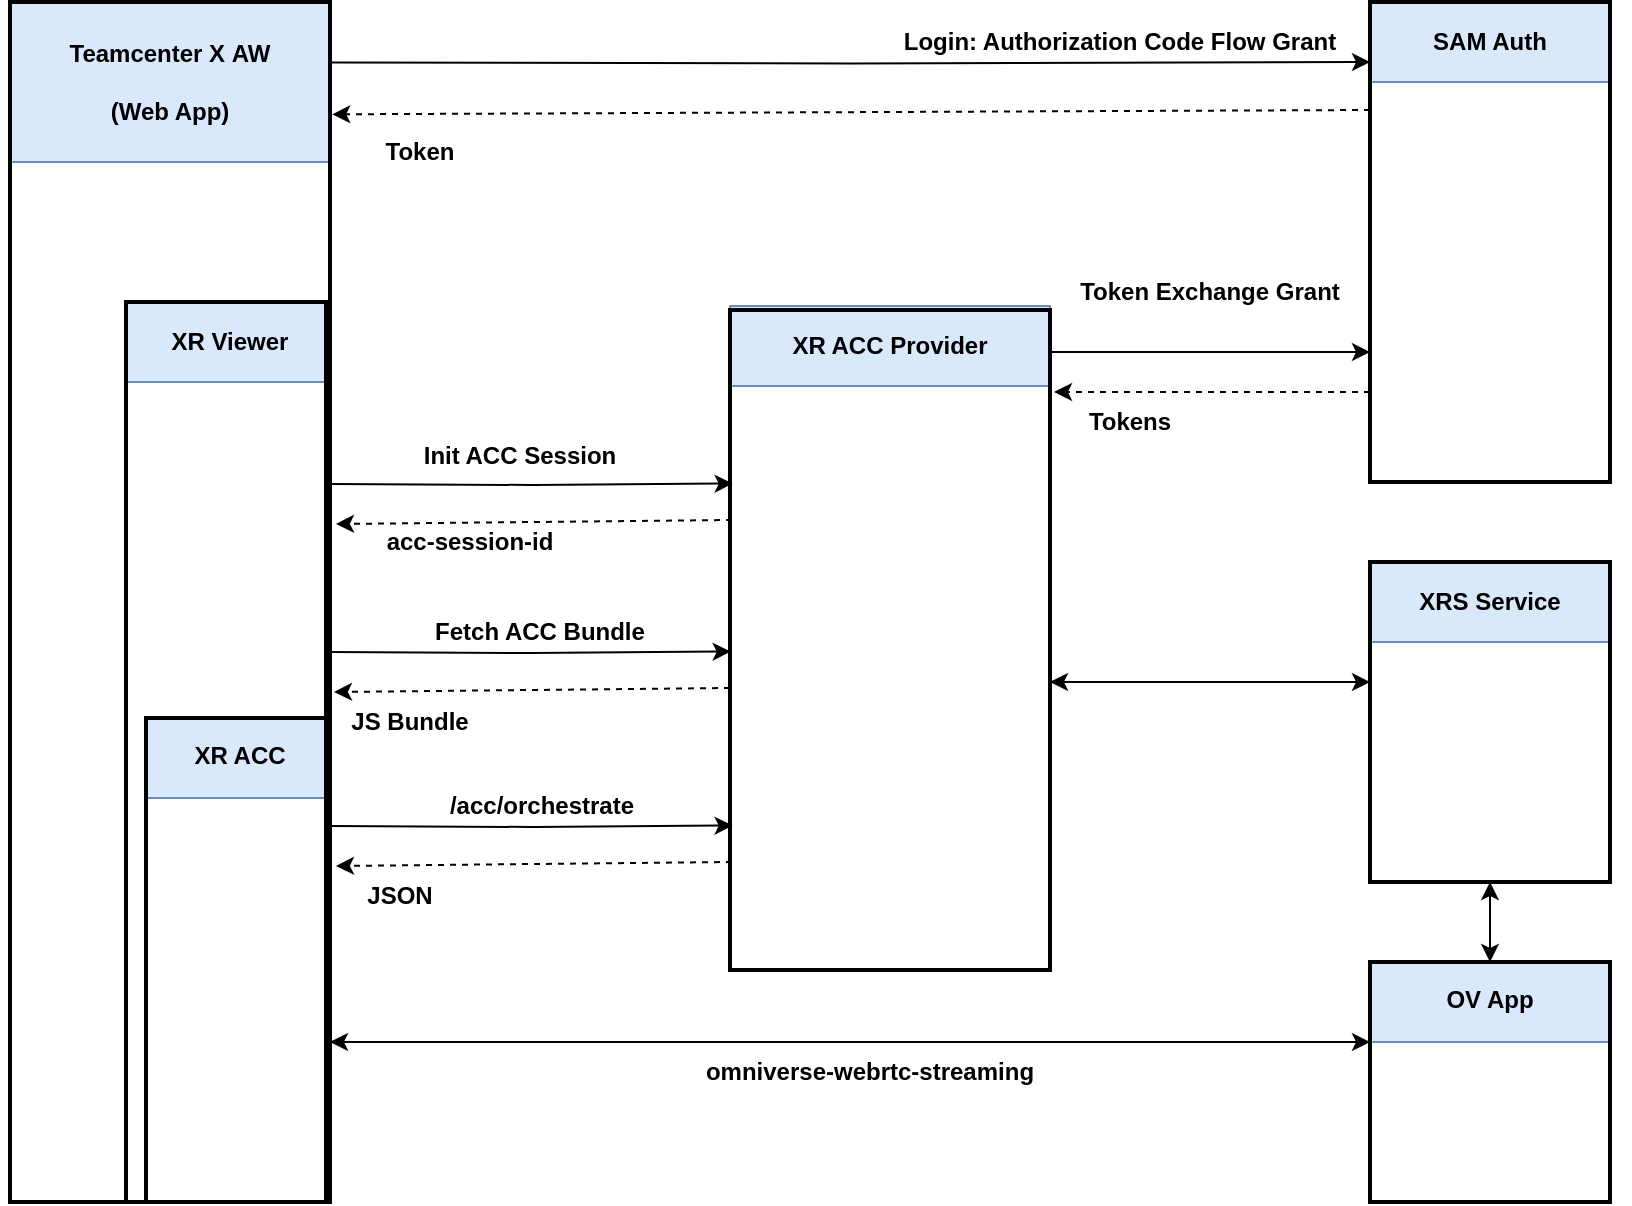 <mxfile version="24.8.3" pages="2">
  <diagram name="Page-1" id="KEtBftdumcoz59UXeyc4">
    <mxGraphModel dx="1247" dy="724" grid="1" gridSize="10" guides="1" tooltips="1" connect="1" arrows="1" fold="1" page="1" pageScale="1" pageWidth="850" pageHeight="1100" math="0" shadow="0">
      <root>
        <mxCell id="0" />
        <mxCell id="1" parent="0" />
        <mxCell id="ivdqDtTuWTQu9ybZsBom-7" value="" style="rounded=0;whiteSpace=wrap;html=1;strokeColor=#6c8ebf;fillColor=#dae8fc;" vertex="1" parent="1">
          <mxGeometry x="200" y="280" width="160" height="80" as="geometry" />
        </mxCell>
        <mxCell id="ivdqDtTuWTQu9ybZsBom-44" value="" style="rounded=0;whiteSpace=wrap;html=1;strokeColor=#6c8ebf;fillColor=#dae8fc;movable=1;resizable=1;rotatable=1;deletable=1;editable=1;locked=0;connectable=1;" vertex="1" parent="1">
          <mxGeometry x="258" y="430" width="100" height="40" as="geometry" />
        </mxCell>
        <mxCell id="ivdqDtTuWTQu9ybZsBom-45" value="" style="rounded=0;whiteSpace=wrap;html=1;fillColor=none;strokeWidth=2;movable=1;resizable=1;rotatable=1;deletable=1;editable=1;locked=0;connectable=1;" vertex="1" parent="1">
          <mxGeometry x="258" y="430" width="100" height="450" as="geometry" />
        </mxCell>
        <mxCell id="ivdqDtTuWTQu9ybZsBom-2" value="" style="rounded=0;whiteSpace=wrap;html=1;fillColor=none;strokeWidth=2;" vertex="1" parent="1">
          <mxGeometry x="200" y="280" width="160" height="600" as="geometry" />
        </mxCell>
        <mxCell id="ivdqDtTuWTQu9ybZsBom-72" value="" style="rounded=0;whiteSpace=wrap;html=1;strokeColor=#6c8ebf;fillColor=#dae8fc;" vertex="1" parent="1">
          <mxGeometry x="268" y="638" width="90" height="40" as="geometry" />
        </mxCell>
        <mxCell id="ivdqDtTuWTQu9ybZsBom-17" value="" style="rounded=0;whiteSpace=wrap;html=1;strokeColor=#6c8ebf;fillColor=#dae8fc;" vertex="1" parent="1">
          <mxGeometry x="880" y="560" width="120" height="40" as="geometry" />
        </mxCell>
        <mxCell id="ivdqDtTuWTQu9ybZsBom-15" value="" style="rounded=0;whiteSpace=wrap;html=1;strokeColor=#6c8ebf;fillColor=#dae8fc;" vertex="1" parent="1">
          <mxGeometry x="560" y="432" width="160" height="40" as="geometry" />
        </mxCell>
        <mxCell id="ivdqDtTuWTQu9ybZsBom-5" value="" style="rounded=0;whiteSpace=wrap;html=1;fillColor=none;strokeWidth=2;" vertex="1" parent="1">
          <mxGeometry x="880" y="560" width="120" height="160" as="geometry" />
        </mxCell>
        <mxCell id="ivdqDtTuWTQu9ybZsBom-13" value="" style="group" vertex="1" connectable="0" parent="1">
          <mxGeometry x="880" y="280" width="120" height="240" as="geometry" />
        </mxCell>
        <mxCell id="ivdqDtTuWTQu9ybZsBom-16" value="" style="rounded=0;whiteSpace=wrap;html=1;strokeColor=#6c8ebf;fillColor=#dae8fc;" vertex="1" parent="ivdqDtTuWTQu9ybZsBom-13">
          <mxGeometry width="120" height="40" as="geometry" />
        </mxCell>
        <mxCell id="ivdqDtTuWTQu9ybZsBom-4" value="" style="rounded=0;whiteSpace=wrap;html=1;fillColor=none;strokeWidth=2;" vertex="1" parent="ivdqDtTuWTQu9ybZsBom-13">
          <mxGeometry width="120" height="240" as="geometry" />
        </mxCell>
        <mxCell id="ivdqDtTuWTQu9ybZsBom-14" value="&lt;b&gt;SAM Auth&lt;/b&gt;" style="text;html=1;align=center;verticalAlign=middle;whiteSpace=wrap;rounded=0;" vertex="1" parent="ivdqDtTuWTQu9ybZsBom-13">
          <mxGeometry x="30" y="5" width="60" height="30" as="geometry" />
        </mxCell>
        <mxCell id="ivdqDtTuWTQu9ybZsBom-48" style="edgeStyle=orthogonalEdgeStyle;rounded=0;orthogonalLoop=1;jettySize=auto;html=1;exitX=1;exitY=0.75;exitDx=0;exitDy=0;" edge="1" parent="ivdqDtTuWTQu9ybZsBom-13">
          <mxGeometry relative="1" as="geometry">
            <mxPoint x="-160" y="175" as="sourcePoint" />
            <mxPoint y="175" as="targetPoint" />
          </mxGeometry>
        </mxCell>
        <mxCell id="ivdqDtTuWTQu9ybZsBom-49" value="" style="endArrow=classic;html=1;rounded=0;entryX=1.013;entryY=0.084;entryDx=0;entryDy=0;entryPerimeter=0;dashed=1;" edge="1" parent="ivdqDtTuWTQu9ybZsBom-13">
          <mxGeometry width="50" height="50" relative="1" as="geometry">
            <mxPoint y="195" as="sourcePoint" />
            <mxPoint x="-158" y="195" as="targetPoint" />
          </mxGeometry>
        </mxCell>
        <mxCell id="ivdqDtTuWTQu9ybZsBom-51" value="&lt;b&gt;Tokens&lt;/b&gt;" style="text;html=1;align=center;verticalAlign=middle;whiteSpace=wrap;rounded=0;" vertex="1" parent="ivdqDtTuWTQu9ybZsBom-13">
          <mxGeometry x="-170" y="195" width="100" height="30" as="geometry" />
        </mxCell>
        <mxCell id="ivdqDtTuWTQu9ybZsBom-19" value="" style="endArrow=classic;html=1;rounded=0;exitX=0.008;exitY=0.201;exitDx=0;exitDy=0;exitPerimeter=0;entryX=1.013;entryY=0.084;entryDx=0;entryDy=0;entryPerimeter=0;dashed=1;" edge="1" parent="1">
          <mxGeometry width="50" height="50" relative="1" as="geometry">
            <mxPoint x="880" y="334" as="sourcePoint" />
            <mxPoint x="361.12" y="336.16" as="targetPoint" />
          </mxGeometry>
        </mxCell>
        <mxCell id="ivdqDtTuWTQu9ybZsBom-21" value="&lt;b&gt;Login: Authorization Code Flow Grant&lt;/b&gt;" style="text;html=1;align=center;verticalAlign=middle;whiteSpace=wrap;rounded=0;" vertex="1" parent="1">
          <mxGeometry x="620" y="285" width="270" height="30" as="geometry" />
        </mxCell>
        <mxCell id="ivdqDtTuWTQu9ybZsBom-22" value="&lt;b&gt;Token&lt;/b&gt;" style="text;html=1;align=center;verticalAlign=middle;whiteSpace=wrap;rounded=0;" vertex="1" parent="1">
          <mxGeometry x="375" y="340" width="60" height="30" as="geometry" />
        </mxCell>
        <mxCell id="ivdqDtTuWTQu9ybZsBom-23" value="&lt;b&gt;XR ACC Provider&lt;/b&gt;" style="text;html=1;align=center;verticalAlign=middle;whiteSpace=wrap;rounded=0;" vertex="1" parent="1">
          <mxGeometry x="570" y="437" width="140" height="30" as="geometry" />
        </mxCell>
        <mxCell id="ivdqDtTuWTQu9ybZsBom-26" value="&lt;b&gt;Init ACC Session&lt;/b&gt;" style="text;html=1;align=center;verticalAlign=middle;whiteSpace=wrap;rounded=0;" vertex="1" parent="1">
          <mxGeometry x="350" y="492" width="210" height="30" as="geometry" />
        </mxCell>
        <mxCell id="ivdqDtTuWTQu9ybZsBom-27" value="&lt;b&gt;acc-session-id&lt;/b&gt;" style="text;html=1;align=center;verticalAlign=middle;whiteSpace=wrap;rounded=0;" vertex="1" parent="1">
          <mxGeometry x="375" y="535" width="110" height="30" as="geometry" />
        </mxCell>
        <mxCell id="ivdqDtTuWTQu9ybZsBom-28" style="edgeStyle=orthogonalEdgeStyle;rounded=0;orthogonalLoop=1;jettySize=auto;html=1;exitX=1;exitY=0.75;exitDx=0;exitDy=0;entryX=0.002;entryY=0.329;entryDx=0;entryDy=0;entryPerimeter=0;" edge="1" parent="1">
          <mxGeometry relative="1" as="geometry">
            <mxPoint x="360" y="605" as="sourcePoint" />
            <mxPoint x="560.32" y="604.76" as="targetPoint" />
          </mxGeometry>
        </mxCell>
        <mxCell id="ivdqDtTuWTQu9ybZsBom-29" value="" style="endArrow=classic;html=1;rounded=0;entryX=1.013;entryY=0.084;entryDx=0;entryDy=0;entryPerimeter=0;dashed=1;" edge="1" parent="1">
          <mxGeometry width="50" height="50" relative="1" as="geometry">
            <mxPoint x="560" y="623" as="sourcePoint" />
            <mxPoint x="362" y="625" as="targetPoint" />
          </mxGeometry>
        </mxCell>
        <mxCell id="ivdqDtTuWTQu9ybZsBom-30" value="&lt;b&gt;Fetch ACC Bundle&lt;/b&gt;" style="text;html=1;align=center;verticalAlign=middle;whiteSpace=wrap;rounded=0;" vertex="1" parent="1">
          <mxGeometry x="375" y="580" width="180" height="30" as="geometry" />
        </mxCell>
        <mxCell id="ivdqDtTuWTQu9ybZsBom-31" value="&lt;b&gt;JS Bundle&lt;/b&gt;" style="text;html=1;align=center;verticalAlign=middle;whiteSpace=wrap;rounded=0;" vertex="1" parent="1">
          <mxGeometry x="350" y="625" width="100" height="30" as="geometry" />
        </mxCell>
        <mxCell id="ivdqDtTuWTQu9ybZsBom-34" style="edgeStyle=orthogonalEdgeStyle;rounded=0;orthogonalLoop=1;jettySize=auto;html=1;exitX=1;exitY=0.75;exitDx=0;exitDy=0;entryX=0.002;entryY=0.329;entryDx=0;entryDy=0;entryPerimeter=0;" edge="1" parent="1">
          <mxGeometry relative="1" as="geometry">
            <mxPoint x="361" y="521" as="sourcePoint" />
            <mxPoint x="561.32" y="520.76" as="targetPoint" />
          </mxGeometry>
        </mxCell>
        <mxCell id="ivdqDtTuWTQu9ybZsBom-35" value="" style="endArrow=classic;html=1;rounded=0;entryX=1.013;entryY=0.084;entryDx=0;entryDy=0;entryPerimeter=0;dashed=1;" edge="1" parent="1">
          <mxGeometry width="50" height="50" relative="1" as="geometry">
            <mxPoint x="561" y="539" as="sourcePoint" />
            <mxPoint x="363" y="541" as="targetPoint" />
          </mxGeometry>
        </mxCell>
        <mxCell id="ivdqDtTuWTQu9ybZsBom-42" style="edgeStyle=orthogonalEdgeStyle;rounded=0;orthogonalLoop=1;jettySize=auto;html=1;exitX=1;exitY=0.75;exitDx=0;exitDy=0;" edge="1" parent="1">
          <mxGeometry relative="1" as="geometry">
            <mxPoint x="360" y="310.24" as="sourcePoint" />
            <mxPoint x="880" y="310" as="targetPoint" />
          </mxGeometry>
        </mxCell>
        <mxCell id="ivdqDtTuWTQu9ybZsBom-43" value="&lt;b&gt;XRS Service&lt;/b&gt;" style="text;html=1;align=center;verticalAlign=middle;whiteSpace=wrap;rounded=0;" vertex="1" parent="1">
          <mxGeometry x="870" y="565" width="140" height="30" as="geometry" />
        </mxCell>
        <mxCell id="ivdqDtTuWTQu9ybZsBom-46" value="&lt;b&gt;XR Viewer&lt;/b&gt;" style="text;html=1;align=center;verticalAlign=middle;whiteSpace=wrap;rounded=0;movable=1;resizable=1;rotatable=1;deletable=1;editable=1;locked=0;connectable=1;" vertex="1" parent="1">
          <mxGeometry x="275.5" y="435" width="67.5" height="30" as="geometry" />
        </mxCell>
        <mxCell id="ivdqDtTuWTQu9ybZsBom-12" value="&lt;b&gt;Teamcenter X&amp;nbsp;&lt;/b&gt;&lt;b&gt;AW&lt;/b&gt;&lt;div&gt;&lt;b&gt;&lt;br&gt;&lt;/b&gt;&lt;/div&gt;&lt;div&gt;&lt;b&gt;(&lt;/b&gt;&lt;b style=&quot;background-color: initial;&quot;&gt;Web App&lt;/b&gt;&lt;b style=&quot;background-color: initial;&quot;&gt;)&lt;/b&gt;&lt;/div&gt;" style="text;html=1;align=center;verticalAlign=middle;whiteSpace=wrap;rounded=0;" vertex="1" parent="1">
          <mxGeometry x="195" y="292.5" width="170" height="55" as="geometry" />
        </mxCell>
        <mxCell id="ivdqDtTuWTQu9ybZsBom-3" value="" style="rounded=0;whiteSpace=wrap;html=1;fillColor=none;strokeWidth=2;" vertex="1" parent="1">
          <mxGeometry x="560" y="434" width="160" height="330" as="geometry" />
        </mxCell>
        <mxCell id="ivdqDtTuWTQu9ybZsBom-50" value="&lt;b&gt;Token Exchange Grant&lt;/b&gt;" style="text;html=1;align=center;verticalAlign=middle;whiteSpace=wrap;rounded=0;" vertex="1" parent="1">
          <mxGeometry x="730" y="410" width="140" height="30" as="geometry" />
        </mxCell>
        <mxCell id="ivdqDtTuWTQu9ybZsBom-53" value="" style="rounded=0;whiteSpace=wrap;html=1;strokeColor=#6c8ebf;fillColor=#dae8fc;" vertex="1" parent="1">
          <mxGeometry x="880" y="760" width="120" height="40" as="geometry" />
        </mxCell>
        <mxCell id="ivdqDtTuWTQu9ybZsBom-54" value="" style="rounded=0;whiteSpace=wrap;html=1;fillColor=none;strokeWidth=2;" vertex="1" parent="1">
          <mxGeometry x="880" y="760" width="120" height="120" as="geometry" />
        </mxCell>
        <mxCell id="ivdqDtTuWTQu9ybZsBom-55" value="&lt;b&gt;OV App&lt;/b&gt;" style="text;html=1;align=center;verticalAlign=middle;whiteSpace=wrap;rounded=0;" vertex="1" parent="1">
          <mxGeometry x="870" y="764" width="140" height="30" as="geometry" />
        </mxCell>
        <mxCell id="ivdqDtTuWTQu9ybZsBom-68" value="" style="endArrow=classic;startArrow=classic;html=1;rounded=0;" edge="1" parent="1">
          <mxGeometry width="50" height="50" relative="1" as="geometry">
            <mxPoint x="720" y="620" as="sourcePoint" />
            <mxPoint x="880" y="620" as="targetPoint" />
          </mxGeometry>
        </mxCell>
        <mxCell id="ivdqDtTuWTQu9ybZsBom-69" value="" style="endArrow=classic;startArrow=classic;html=1;rounded=0;entryX=0.5;entryY=1;entryDx=0;entryDy=0;exitX=0.5;exitY=0;exitDx=0;exitDy=0;" edge="1" parent="1" source="ivdqDtTuWTQu9ybZsBom-54" target="ivdqDtTuWTQu9ybZsBom-5">
          <mxGeometry width="50" height="50" relative="1" as="geometry">
            <mxPoint x="730" y="630" as="sourcePoint" />
            <mxPoint x="890" y="630" as="targetPoint" />
          </mxGeometry>
        </mxCell>
        <mxCell id="ivdqDtTuWTQu9ybZsBom-70" value="" style="rounded=0;whiteSpace=wrap;html=1;fillColor=none;strokeWidth=2;" vertex="1" parent="1">
          <mxGeometry x="268" y="638" width="90" height="242" as="geometry" />
        </mxCell>
        <mxCell id="ivdqDtTuWTQu9ybZsBom-79" style="edgeStyle=orthogonalEdgeStyle;rounded=0;orthogonalLoop=1;jettySize=auto;html=1;exitX=1;exitY=0.75;exitDx=0;exitDy=0;entryX=0.002;entryY=0.329;entryDx=0;entryDy=0;entryPerimeter=0;" edge="1" parent="1">
          <mxGeometry relative="1" as="geometry">
            <mxPoint x="361" y="692" as="sourcePoint" />
            <mxPoint x="561.32" y="691.76" as="targetPoint" />
          </mxGeometry>
        </mxCell>
        <mxCell id="ivdqDtTuWTQu9ybZsBom-80" value="" style="endArrow=classic;html=1;rounded=0;entryX=1.013;entryY=0.084;entryDx=0;entryDy=0;entryPerimeter=0;dashed=1;" edge="1" parent="1">
          <mxGeometry width="50" height="50" relative="1" as="geometry">
            <mxPoint x="561" y="710" as="sourcePoint" />
            <mxPoint x="363" y="712" as="targetPoint" />
          </mxGeometry>
        </mxCell>
        <mxCell id="ivdqDtTuWTQu9ybZsBom-81" value="&lt;b&gt;/acc/orchestrate&lt;/b&gt;" style="text;html=1;align=center;verticalAlign=middle;whiteSpace=wrap;rounded=0;" vertex="1" parent="1">
          <mxGeometry x="376" y="667" width="180" height="30" as="geometry" />
        </mxCell>
        <mxCell id="ivdqDtTuWTQu9ybZsBom-82" value="&lt;b&gt;JSON&lt;/b&gt;" style="text;html=1;align=center;verticalAlign=middle;whiteSpace=wrap;rounded=0;" vertex="1" parent="1">
          <mxGeometry x="345" y="712" width="100" height="30" as="geometry" />
        </mxCell>
        <mxCell id="ivdqDtTuWTQu9ybZsBom-83" value="" style="endArrow=classic;startArrow=classic;html=1;rounded=0;" edge="1" parent="1">
          <mxGeometry width="50" height="50" relative="1" as="geometry">
            <mxPoint x="360" y="800" as="sourcePoint" />
            <mxPoint x="880" y="800" as="targetPoint" />
          </mxGeometry>
        </mxCell>
        <mxCell id="ivdqDtTuWTQu9ybZsBom-71" value="&lt;b&gt;XR ACC&lt;/b&gt;" style="text;html=1;align=center;verticalAlign=middle;whiteSpace=wrap;rounded=0;" vertex="1" parent="1">
          <mxGeometry x="265" y="630" width="100" height="53" as="geometry" />
        </mxCell>
        <mxCell id="ivdqDtTuWTQu9ybZsBom-86" value="&lt;b&gt;omniverse-webrtc-streaming&lt;/b&gt;" style="text;html=1;align=center;verticalAlign=middle;whiteSpace=wrap;rounded=0;" vertex="1" parent="1">
          <mxGeometry x="420" y="800" width="420" height="30" as="geometry" />
        </mxCell>
      </root>
    </mxGraphModel>
  </diagram>
  <diagram id="wihr1STHoBBnjM8HW1Tw" name="Page-2">
    <mxGraphModel dx="1434" dy="833" grid="1" gridSize="10" guides="1" tooltips="1" connect="1" arrows="1" fold="1" page="1" pageScale="1" pageWidth="850" pageHeight="1100" math="0" shadow="0">
      <root>
        <mxCell id="0" />
        <mxCell id="1" parent="0" />
        <mxCell id="Tm7vxvQAEOXQAW3O7N0W-1" value="" style="rounded=0;whiteSpace=wrap;html=1;strokeColor=#6c8ebf;fillColor=#dae8fc;" vertex="1" parent="1">
          <mxGeometry x="200" y="280" width="160" height="80" as="geometry" />
        </mxCell>
        <mxCell id="Tm7vxvQAEOXQAW3O7N0W-4" value="" style="rounded=0;whiteSpace=wrap;html=1;fillColor=none;strokeWidth=2;" vertex="1" parent="1">
          <mxGeometry x="200" y="280" width="160" height="600" as="geometry" />
        </mxCell>
        <mxCell id="Tm7vxvQAEOXQAW3O7N0W-9" value="" style="group" vertex="1" connectable="0" parent="1">
          <mxGeometry x="763" y="280" width="183" height="601" as="geometry" />
        </mxCell>
        <mxCell id="Tm7vxvQAEOXQAW3O7N0W-10" value="" style="rounded=0;whiteSpace=wrap;html=1;strokeColor=#6c8ebf;fillColor=#dae8fc;" vertex="1" parent="Tm7vxvQAEOXQAW3O7N0W-9">
          <mxGeometry width="120" height="40" as="geometry" />
        </mxCell>
        <mxCell id="Tm7vxvQAEOXQAW3O7N0W-11" value="" style="rounded=0;whiteSpace=wrap;html=1;fillColor=none;strokeWidth=2;" vertex="1" parent="Tm7vxvQAEOXQAW3O7N0W-9">
          <mxGeometry width="120" height="240" as="geometry" />
        </mxCell>
        <mxCell id="Tm7vxvQAEOXQAW3O7N0W-12" value="&lt;b&gt;SAM Auth&lt;/b&gt;" style="text;html=1;align=center;verticalAlign=middle;whiteSpace=wrap;rounded=0;" vertex="1" parent="Tm7vxvQAEOXQAW3O7N0W-9">
          <mxGeometry x="30" y="5" width="60" height="30" as="geometry" />
        </mxCell>
        <mxCell id="Tm7vxvQAEOXQAW3O7N0W-53" value="" style="group;rotation=-90;" vertex="1" connectable="0" parent="Tm7vxvQAEOXQAW3O7N0W-9">
          <mxGeometry x="-13" y="300" width="170" height="50" as="geometry" />
        </mxCell>
        <mxCell id="Tm7vxvQAEOXQAW3O7N0W-13" style="edgeStyle=orthogonalEdgeStyle;rounded=0;orthogonalLoop=1;jettySize=auto;html=1;exitX=1;exitY=0.75;exitDx=0;exitDy=0;" edge="1" parent="Tm7vxvQAEOXQAW3O7N0W-53">
          <mxGeometry relative="1" as="geometry">
            <mxPoint x="60" y="100" as="sourcePoint" />
            <mxPoint x="60" y="-60" as="targetPoint" />
          </mxGeometry>
        </mxCell>
        <mxCell id="Tm7vxvQAEOXQAW3O7N0W-14" value="" style="endArrow=classic;html=1;rounded=0;entryX=1.013;entryY=0.084;entryDx=0;entryDy=0;entryPerimeter=0;dashed=1;" edge="1" parent="Tm7vxvQAEOXQAW3O7N0W-53">
          <mxGeometry width="50" height="50" relative="1" as="geometry">
            <mxPoint x="80" y="-60" as="sourcePoint" />
            <mxPoint x="80" y="98" as="targetPoint" />
          </mxGeometry>
        </mxCell>
        <mxCell id="Tm7vxvQAEOXQAW3O7N0W-15" value="&lt;b&gt;Tokens&lt;/b&gt;" style="text;html=1;align=center;verticalAlign=middle;whiteSpace=wrap;rounded=0;container=0;rotation=-90;" vertex="1" parent="Tm7vxvQAEOXQAW3O7N0W-53">
          <mxGeometry x="45" width="100" height="30" as="geometry" />
        </mxCell>
        <mxCell id="Tm7vxvQAEOXQAW3O7N0W-33" value="&lt;b&gt;Token Exchange Grant&lt;/b&gt;" style="text;html=1;align=center;verticalAlign=middle;whiteSpace=wrap;rounded=0;container=0;rotation=-90;" vertex="1" parent="Tm7vxvQAEOXQAW3O7N0W-9">
          <mxGeometry x="-38" y="309" width="140" height="30" as="geometry" />
        </mxCell>
        <mxCell id="Tm7vxvQAEOXQAW3O7N0W-6" value="" style="rounded=0;whiteSpace=wrap;html=1;strokeColor=#6c8ebf;fillColor=#dae8fc;" vertex="1" parent="Tm7vxvQAEOXQAW3O7N0W-9">
          <mxGeometry y="401" width="120" height="40" as="geometry" />
        </mxCell>
        <mxCell id="Tm7vxvQAEOXQAW3O7N0W-8" value="" style="rounded=0;whiteSpace=wrap;html=1;fillColor=none;strokeWidth=2;" vertex="1" parent="Tm7vxvQAEOXQAW3O7N0W-9">
          <mxGeometry y="401" width="120" height="199" as="geometry" />
        </mxCell>
        <mxCell id="Tm7vxvQAEOXQAW3O7N0W-29" value="&lt;b&gt;XRS Service&lt;/b&gt;" style="text;html=1;align=center;verticalAlign=middle;whiteSpace=wrap;rounded=0;" vertex="1" parent="Tm7vxvQAEOXQAW3O7N0W-9">
          <mxGeometry x="-10" y="406" width="140" height="30" as="geometry" />
        </mxCell>
        <mxCell id="Tm7vxvQAEOXQAW3O7N0W-16" value="" style="endArrow=classic;html=1;rounded=0;entryX=1.013;entryY=0.084;entryDx=0;entryDy=0;entryPerimeter=0;dashed=1;" edge="1" parent="1">
          <mxGeometry width="50" height="50" relative="1" as="geometry">
            <mxPoint x="760" y="336" as="sourcePoint" />
            <mxPoint x="361.12" y="336.16" as="targetPoint" />
          </mxGeometry>
        </mxCell>
        <mxCell id="Tm7vxvQAEOXQAW3O7N0W-17" value="&lt;b&gt;Login: Authorization Code Flow Grant&lt;/b&gt;" style="text;html=1;align=center;verticalAlign=middle;whiteSpace=wrap;rounded=0;" vertex="1" parent="1">
          <mxGeometry x="502" y="285" width="270" height="30" as="geometry" />
        </mxCell>
        <mxCell id="Tm7vxvQAEOXQAW3O7N0W-18" value="&lt;b&gt;Token&lt;/b&gt;" style="text;html=1;align=center;verticalAlign=middle;whiteSpace=wrap;rounded=0;" vertex="1" parent="1">
          <mxGeometry x="375" y="340" width="60" height="30" as="geometry" />
        </mxCell>
        <mxCell id="Tm7vxvQAEOXQAW3O7N0W-28" style="edgeStyle=orthogonalEdgeStyle;rounded=0;orthogonalLoop=1;jettySize=auto;html=1;exitX=1;exitY=0.75;exitDx=0;exitDy=0;" edge="1" parent="1">
          <mxGeometry relative="1" as="geometry">
            <mxPoint x="360" y="310.24" as="sourcePoint" />
            <mxPoint x="760" y="310" as="targetPoint" />
          </mxGeometry>
        </mxCell>
        <mxCell id="Tm7vxvQAEOXQAW3O7N0W-31" value="&lt;b&gt;Teamcenter X&amp;nbsp;&lt;/b&gt;&lt;b&gt;AW Client&lt;/b&gt;&lt;div&gt;&lt;b&gt;&lt;br&gt;&lt;/b&gt;&lt;/div&gt;&lt;div&gt;&lt;b&gt;(&lt;/b&gt;&lt;b style=&quot;background-color: initial;&quot;&gt;Web App&lt;/b&gt;&lt;b style=&quot;background-color: initial;&quot;&gt;)&lt;/b&gt;&lt;/div&gt;" style="text;html=1;align=center;verticalAlign=middle;whiteSpace=wrap;rounded=0;" vertex="1" parent="1">
          <mxGeometry x="195" y="292.5" width="170" height="55" as="geometry" />
        </mxCell>
        <mxCell id="Tm7vxvQAEOXQAW3O7N0W-54" value="" style="rounded=0;whiteSpace=wrap;html=1;strokeColor=#6c8ebf;fillColor=#dae8fc;" vertex="1" parent="1">
          <mxGeometry x="480" y="600" width="160" height="40" as="geometry" />
        </mxCell>
        <mxCell id="Tm7vxvQAEOXQAW3O7N0W-55" value="" style="rounded=0;whiteSpace=wrap;html=1;fillColor=none;strokeWidth=2;" vertex="1" parent="1">
          <mxGeometry x="480" y="600" width="160" height="280" as="geometry" />
        </mxCell>
        <mxCell id="Tm7vxvQAEOXQAW3O7N0W-56" value="&lt;b&gt;Vis Server&lt;/b&gt;" style="text;html=1;align=center;verticalAlign=middle;whiteSpace=wrap;rounded=0;" vertex="1" parent="1">
          <mxGeometry x="485" y="605" width="150" height="30" as="geometry" />
        </mxCell>
        <mxCell id="Tm7vxvQAEOXQAW3O7N0W-57" value="" style="endArrow=classic;html=1;rounded=0;entryX=1.013;entryY=0.084;entryDx=0;entryDy=0;entryPerimeter=0;dashed=1;" edge="1" parent="1">
          <mxGeometry width="50" height="50" relative="1" as="geometry">
            <mxPoint x="477.44" y="840" as="sourcePoint" />
            <mxPoint x="358.56" y="840.16" as="targetPoint" />
          </mxGeometry>
        </mxCell>
        <mxCell id="Tm7vxvQAEOXQAW3O7N0W-58" value="&lt;b&gt;Response&lt;/b&gt;" style="text;html=1;align=center;verticalAlign=middle;whiteSpace=wrap;rounded=0;" vertex="1" parent="1">
          <mxGeometry x="365" y="840" width="60" height="30" as="geometry" />
        </mxCell>
        <mxCell id="Tm7vxvQAEOXQAW3O7N0W-59" style="edgeStyle=orthogonalEdgeStyle;rounded=0;orthogonalLoop=1;jettySize=auto;html=1;exitX=1;exitY=0.75;exitDx=0;exitDy=0;" edge="1" parent="1">
          <mxGeometry relative="1" as="geometry">
            <mxPoint x="360" y="720.24" as="sourcePoint" />
            <mxPoint x="480" y="720" as="targetPoint" />
          </mxGeometry>
        </mxCell>
        <mxCell id="Tm7vxvQAEOXQAW3O7N0W-60" value="&lt;b&gt;EMM Request &lt;br&gt;&lt;br&gt;(Share to XR)&lt;/b&gt;" style="text;html=1;align=center;verticalAlign=middle;resizable=0;points=[];autosize=1;strokeColor=none;fillColor=none;" vertex="1" parent="1">
          <mxGeometry x="360" y="690" width="100" height="60" as="geometry" />
        </mxCell>
        <mxCell id="Tm7vxvQAEOXQAW3O7N0W-65" value="" style="endArrow=classic;html=1;rounded=0;entryX=1.013;entryY=0.084;entryDx=0;entryDy=0;entryPerimeter=0;dashed=1;" edge="1" parent="1">
          <mxGeometry width="50" height="50" relative="1" as="geometry">
            <mxPoint x="760" y="779" as="sourcePoint" />
            <mxPoint x="641.12" y="779.16" as="targetPoint" />
          </mxGeometry>
        </mxCell>
        <mxCell id="Tm7vxvQAEOXQAW3O7N0W-66" value="&lt;b&gt;Response&lt;/b&gt;" style="text;html=1;align=center;verticalAlign=middle;whiteSpace=wrap;rounded=0;" vertex="1" parent="1">
          <mxGeometry x="645" y="783" width="60" height="30" as="geometry" />
        </mxCell>
        <mxCell id="Tm7vxvQAEOXQAW3O7N0W-67" style="edgeStyle=orthogonalEdgeStyle;rounded=0;orthogonalLoop=1;jettySize=auto;html=1;exitX=1;exitY=0.75;exitDx=0;exitDy=0;" edge="1" parent="1">
          <mxGeometry relative="1" as="geometry">
            <mxPoint x="640" y="753.24" as="sourcePoint" />
            <mxPoint x="760" y="753" as="targetPoint" />
          </mxGeometry>
        </mxCell>
        <mxCell id="Tm7vxvQAEOXQAW3O7N0W-68" value="&lt;b&gt;UploadUSD&lt;/b&gt;" style="text;html=1;align=center;verticalAlign=middle;resizable=0;points=[];autosize=1;strokeColor=none;fillColor=none;" vertex="1" parent="1">
          <mxGeometry x="635" y="725" width="90" height="30" as="geometry" />
        </mxCell>
        <mxCell id="Tm7vxvQAEOXQAW3O7N0W-69" value="" style="rounded=0;whiteSpace=wrap;html=1;strokeColor=#6c8ebf;fillColor=#dae8fc;" vertex="1" parent="1">
          <mxGeometry x="520" y="682" width="120" height="40" as="geometry" />
        </mxCell>
        <mxCell id="Tm7vxvQAEOXQAW3O7N0W-70" value="" style="rounded=0;whiteSpace=wrap;html=1;fillColor=none;strokeWidth=2;" vertex="1" parent="1">
          <mxGeometry x="520" y="682" width="120" height="199" as="geometry" />
        </mxCell>
        <mxCell id="Tm7vxvQAEOXQAW3O7N0W-71" value="&lt;b&gt;JT2USD converter&lt;/b&gt;" style="text;html=1;align=center;verticalAlign=middle;whiteSpace=wrap;rounded=0;" vertex="1" parent="1">
          <mxGeometry x="510" y="687" width="140" height="30" as="geometry" />
        </mxCell>
      </root>
    </mxGraphModel>
  </diagram>
</mxfile>
